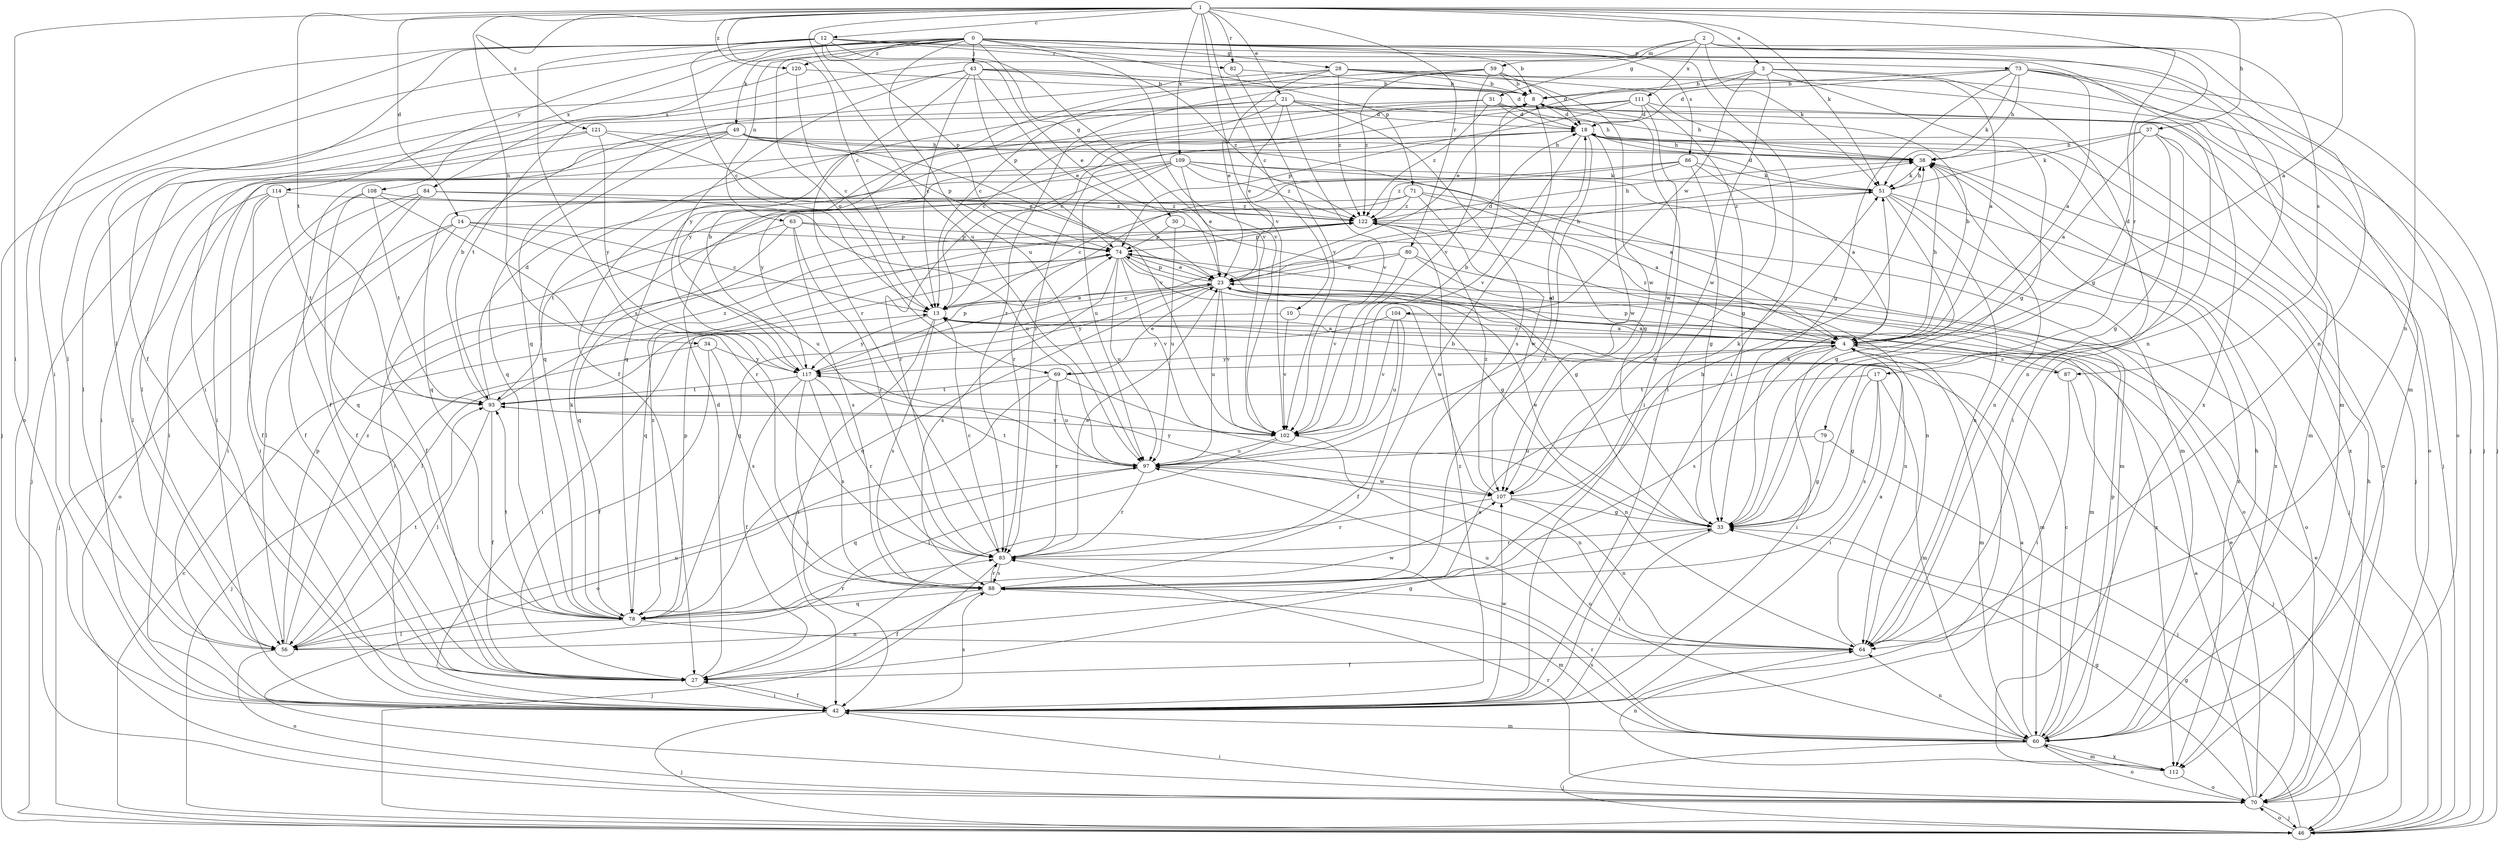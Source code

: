 strict digraph  {
0;
1;
2;
3;
4;
8;
10;
12;
13;
14;
17;
18;
21;
23;
27;
28;
30;
31;
33;
34;
37;
38;
42;
43;
46;
49;
51;
56;
59;
60;
63;
64;
69;
70;
71;
73;
74;
78;
79;
80;
82;
83;
84;
86;
87;
88;
93;
97;
102;
104;
107;
108;
109;
111;
112;
114;
117;
120;
121;
122;
0 -> 8  [label=b];
0 -> 28  [label=g];
0 -> 30  [label=g];
0 -> 42  [label=i];
0 -> 43  [label=j];
0 -> 46  [label=j];
0 -> 49  [label=k];
0 -> 63  [label=n];
0 -> 64  [label=n];
0 -> 69  [label=o];
0 -> 71  [label=p];
0 -> 73  [label=p];
0 -> 84  [label=s];
0 -> 86  [label=s];
0 -> 97  [label=u];
0 -> 102  [label=v];
0 -> 108  [label=x];
0 -> 114  [label=y];
0 -> 120  [label=z];
1 -> 3  [label=a];
1 -> 4  [label=a];
1 -> 10  [label=c];
1 -> 12  [label=c];
1 -> 13  [label=c];
1 -> 14  [label=d];
1 -> 21  [label=e];
1 -> 34  [label=h];
1 -> 37  [label=h];
1 -> 42  [label=i];
1 -> 51  [label=k];
1 -> 64  [label=n];
1 -> 79  [label=r];
1 -> 80  [label=r];
1 -> 82  [label=r];
1 -> 93  [label=t];
1 -> 97  [label=u];
1 -> 102  [label=v];
1 -> 109  [label=x];
1 -> 120  [label=z];
1 -> 121  [label=z];
2 -> 31  [label=g];
2 -> 33  [label=g];
2 -> 51  [label=k];
2 -> 56  [label=l];
2 -> 59  [label=m];
2 -> 64  [label=n];
2 -> 87  [label=s];
2 -> 111  [label=x];
3 -> 4  [label=a];
3 -> 8  [label=b];
3 -> 17  [label=d];
3 -> 23  [label=e];
3 -> 33  [label=g];
3 -> 104  [label=w];
3 -> 107  [label=w];
4 -> 8  [label=b];
4 -> 13  [label=c];
4 -> 38  [label=h];
4 -> 42  [label=i];
4 -> 60  [label=m];
4 -> 69  [label=o];
4 -> 87  [label=s];
4 -> 88  [label=s];
4 -> 117  [label=y];
4 -> 122  [label=z];
8 -> 18  [label=d];
8 -> 42  [label=i];
8 -> 70  [label=o];
10 -> 4  [label=a];
10 -> 42  [label=i];
10 -> 102  [label=v];
12 -> 13  [label=c];
12 -> 23  [label=e];
12 -> 27  [label=f];
12 -> 42  [label=i];
12 -> 60  [label=m];
12 -> 70  [label=o];
12 -> 74  [label=p];
12 -> 82  [label=r];
12 -> 88  [label=s];
12 -> 102  [label=v];
12 -> 112  [label=x];
13 -> 4  [label=a];
13 -> 23  [label=e];
13 -> 42  [label=i];
13 -> 60  [label=m];
13 -> 88  [label=s];
13 -> 117  [label=y];
14 -> 13  [label=c];
14 -> 27  [label=f];
14 -> 46  [label=j];
14 -> 56  [label=l];
14 -> 74  [label=p];
14 -> 97  [label=u];
17 -> 33  [label=g];
17 -> 42  [label=i];
17 -> 60  [label=m];
17 -> 88  [label=s];
17 -> 93  [label=t];
18 -> 38  [label=h];
18 -> 46  [label=j];
18 -> 56  [label=l];
18 -> 70  [label=o];
18 -> 88  [label=s];
18 -> 102  [label=v];
18 -> 107  [label=w];
18 -> 112  [label=x];
21 -> 13  [label=c];
21 -> 18  [label=d];
21 -> 23  [label=e];
21 -> 38  [label=h];
21 -> 78  [label=q];
21 -> 88  [label=s];
21 -> 102  [label=v];
21 -> 117  [label=y];
23 -> 13  [label=c];
23 -> 18  [label=d];
23 -> 38  [label=h];
23 -> 56  [label=l];
23 -> 60  [label=m];
23 -> 64  [label=n];
23 -> 74  [label=p];
23 -> 78  [label=q];
23 -> 97  [label=u];
23 -> 102  [label=v];
23 -> 112  [label=x];
23 -> 117  [label=y];
27 -> 4  [label=a];
27 -> 18  [label=d];
27 -> 42  [label=i];
28 -> 8  [label=b];
28 -> 13  [label=c];
28 -> 23  [label=e];
28 -> 42  [label=i];
28 -> 46  [label=j];
28 -> 78  [label=q];
28 -> 107  [label=w];
28 -> 122  [label=z];
30 -> 33  [label=g];
30 -> 74  [label=p];
30 -> 97  [label=u];
31 -> 18  [label=d];
31 -> 38  [label=h];
31 -> 46  [label=j];
31 -> 78  [label=q];
31 -> 93  [label=t];
31 -> 122  [label=z];
33 -> 23  [label=e];
33 -> 42  [label=i];
33 -> 51  [label=k];
33 -> 83  [label=r];
34 -> 27  [label=f];
34 -> 46  [label=j];
34 -> 88  [label=s];
34 -> 117  [label=y];
37 -> 4  [label=a];
37 -> 33  [label=g];
37 -> 38  [label=h];
37 -> 42  [label=i];
37 -> 51  [label=k];
37 -> 60  [label=m];
38 -> 51  [label=k];
38 -> 64  [label=n];
38 -> 112  [label=x];
42 -> 27  [label=f];
42 -> 46  [label=j];
42 -> 60  [label=m];
42 -> 88  [label=s];
42 -> 107  [label=w];
42 -> 122  [label=z];
43 -> 8  [label=b];
43 -> 13  [label=c];
43 -> 18  [label=d];
43 -> 23  [label=e];
43 -> 42  [label=i];
43 -> 74  [label=p];
43 -> 83  [label=r];
43 -> 117  [label=y];
43 -> 122  [label=z];
46 -> 13  [label=c];
46 -> 23  [label=e];
46 -> 33  [label=g];
46 -> 70  [label=o];
49 -> 27  [label=f];
49 -> 33  [label=g];
49 -> 38  [label=h];
49 -> 42  [label=i];
49 -> 46  [label=j];
49 -> 74  [label=p];
49 -> 78  [label=q];
49 -> 102  [label=v];
51 -> 18  [label=d];
51 -> 33  [label=g];
51 -> 38  [label=h];
51 -> 46  [label=j];
51 -> 64  [label=n];
51 -> 112  [label=x];
51 -> 122  [label=z];
56 -> 33  [label=g];
56 -> 70  [label=o];
56 -> 74  [label=p];
56 -> 93  [label=t];
56 -> 97  [label=u];
56 -> 122  [label=z];
59 -> 8  [label=b];
59 -> 18  [label=d];
59 -> 27  [label=f];
59 -> 46  [label=j];
59 -> 83  [label=r];
59 -> 102  [label=v];
59 -> 122  [label=z];
60 -> 4  [label=a];
60 -> 13  [label=c];
60 -> 38  [label=h];
60 -> 46  [label=j];
60 -> 64  [label=n];
60 -> 70  [label=o];
60 -> 74  [label=p];
60 -> 83  [label=r];
60 -> 88  [label=s];
60 -> 97  [label=u];
60 -> 112  [label=x];
63 -> 42  [label=i];
63 -> 64  [label=n];
63 -> 74  [label=p];
63 -> 78  [label=q];
63 -> 83  [label=r];
63 -> 88  [label=s];
64 -> 4  [label=a];
64 -> 27  [label=f];
64 -> 97  [label=u];
69 -> 23  [label=e];
69 -> 64  [label=n];
69 -> 70  [label=o];
69 -> 83  [label=r];
69 -> 93  [label=t];
69 -> 97  [label=u];
70 -> 4  [label=a];
70 -> 23  [label=e];
70 -> 33  [label=g];
70 -> 38  [label=h];
70 -> 42  [label=i];
70 -> 46  [label=j];
70 -> 83  [label=r];
71 -> 4  [label=a];
71 -> 13  [label=c];
71 -> 60  [label=m];
71 -> 93  [label=t];
71 -> 107  [label=w];
71 -> 122  [label=z];
73 -> 4  [label=a];
73 -> 8  [label=b];
73 -> 18  [label=d];
73 -> 33  [label=g];
73 -> 38  [label=h];
73 -> 46  [label=j];
73 -> 51  [label=k];
73 -> 60  [label=m];
73 -> 70  [label=o];
74 -> 23  [label=e];
74 -> 33  [label=g];
74 -> 78  [label=q];
74 -> 88  [label=s];
74 -> 97  [label=u];
74 -> 102  [label=v];
74 -> 107  [label=w];
78 -> 51  [label=k];
78 -> 56  [label=l];
78 -> 64  [label=n];
78 -> 74  [label=p];
78 -> 83  [label=r];
78 -> 93  [label=t];
78 -> 107  [label=w];
78 -> 122  [label=z];
79 -> 33  [label=g];
79 -> 46  [label=j];
79 -> 97  [label=u];
80 -> 4  [label=a];
80 -> 23  [label=e];
80 -> 70  [label=o];
80 -> 78  [label=q];
80 -> 102  [label=v];
82 -> 8  [label=b];
82 -> 102  [label=v];
83 -> 13  [label=c];
83 -> 23  [label=e];
83 -> 46  [label=j];
83 -> 88  [label=s];
84 -> 27  [label=f];
84 -> 42  [label=i];
84 -> 78  [label=q];
84 -> 97  [label=u];
84 -> 122  [label=z];
86 -> 4  [label=a];
86 -> 33  [label=g];
86 -> 51  [label=k];
86 -> 83  [label=r];
86 -> 117  [label=y];
86 -> 122  [label=z];
87 -> 42  [label=i];
87 -> 46  [label=j];
87 -> 74  [label=p];
88 -> 8  [label=b];
88 -> 27  [label=f];
88 -> 38  [label=h];
88 -> 60  [label=m];
88 -> 78  [label=q];
88 -> 83  [label=r];
93 -> 8  [label=b];
93 -> 18  [label=d];
93 -> 27  [label=f];
93 -> 56  [label=l];
93 -> 102  [label=v];
93 -> 122  [label=z];
97 -> 18  [label=d];
97 -> 78  [label=q];
97 -> 83  [label=r];
97 -> 93  [label=t];
97 -> 107  [label=w];
102 -> 8  [label=b];
102 -> 56  [label=l];
102 -> 64  [label=n];
102 -> 97  [label=u];
104 -> 4  [label=a];
104 -> 27  [label=f];
104 -> 97  [label=u];
104 -> 102  [label=v];
104 -> 117  [label=y];
107 -> 33  [label=g];
107 -> 51  [label=k];
107 -> 64  [label=n];
107 -> 83  [label=r];
107 -> 117  [label=y];
107 -> 122  [label=z];
108 -> 27  [label=f];
108 -> 70  [label=o];
108 -> 83  [label=r];
108 -> 93  [label=t];
108 -> 122  [label=z];
109 -> 4  [label=a];
109 -> 23  [label=e];
109 -> 42  [label=i];
109 -> 51  [label=k];
109 -> 60  [label=m];
109 -> 78  [label=q];
109 -> 83  [label=r];
109 -> 97  [label=u];
109 -> 122  [label=z];
111 -> 13  [label=c];
111 -> 18  [label=d];
111 -> 33  [label=g];
111 -> 64  [label=n];
111 -> 74  [label=p];
111 -> 83  [label=r];
111 -> 107  [label=w];
112 -> 60  [label=m];
112 -> 64  [label=n];
112 -> 70  [label=o];
114 -> 27  [label=f];
114 -> 42  [label=i];
114 -> 56  [label=l];
114 -> 93  [label=t];
114 -> 122  [label=z];
117 -> 8  [label=b];
117 -> 27  [label=f];
117 -> 42  [label=i];
117 -> 74  [label=p];
117 -> 83  [label=r];
117 -> 88  [label=s];
117 -> 93  [label=t];
120 -> 8  [label=b];
120 -> 13  [label=c];
120 -> 56  [label=l];
121 -> 23  [label=e];
121 -> 38  [label=h];
121 -> 42  [label=i];
121 -> 56  [label=l];
121 -> 117  [label=y];
122 -> 38  [label=h];
122 -> 70  [label=o];
122 -> 74  [label=p];
}
